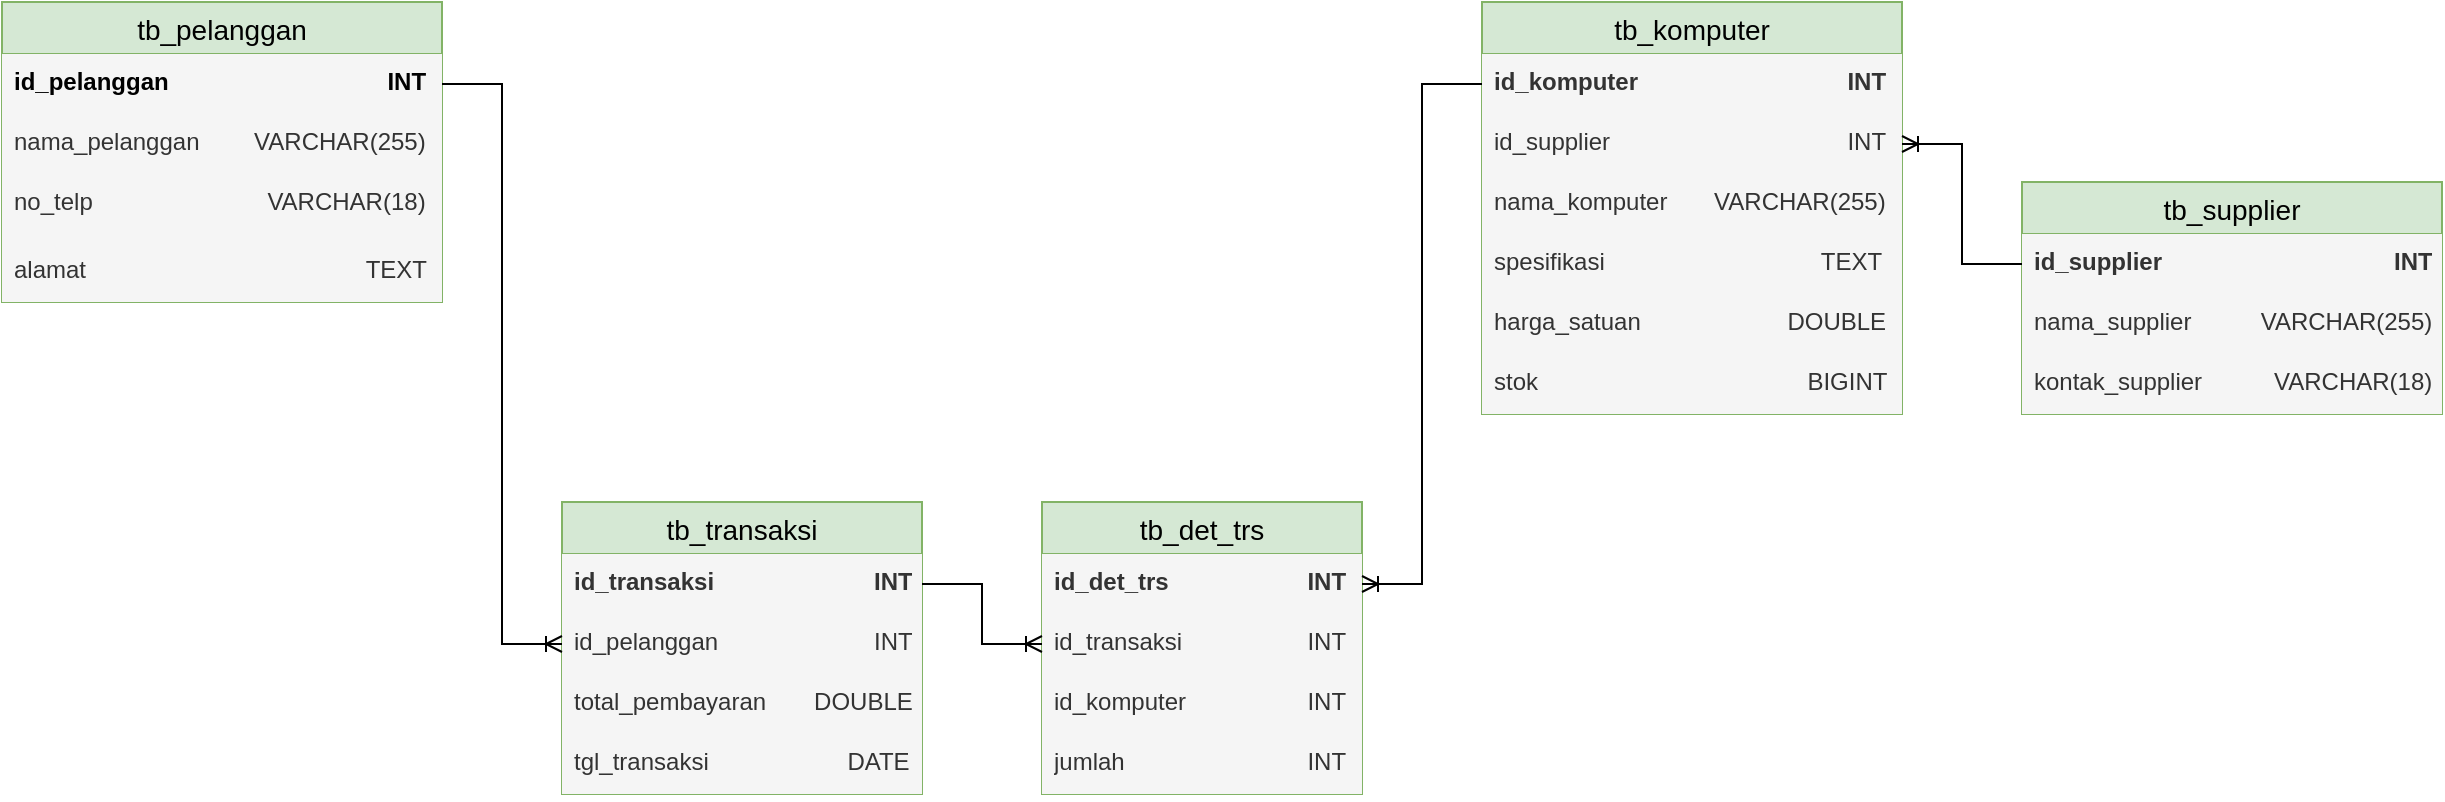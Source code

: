 <mxfile version="24.7.13">
  <diagram id="R2lEEEUBdFMjLlhIrx00" name="Page-1">
    <mxGraphModel dx="1345" dy="729" grid="1" gridSize="10" guides="1" tooltips="1" connect="1" arrows="1" fold="1" page="1" pageScale="1" pageWidth="850" pageHeight="1100" math="0" shadow="0" extFonts="Permanent Marker^https://fonts.googleapis.com/css?family=Permanent+Marker">
      <root>
        <mxCell id="0" />
        <mxCell id="1" parent="0" />
        <mxCell id="3gcyzZ8czL5qvV0F5sZ--88" value="tb_pelanggan" style="swimlane;fontStyle=0;childLayout=stackLayout;horizontal=1;startSize=26;horizontalStack=0;resizeParent=1;resizeParentMax=0;resizeLast=0;collapsible=1;marginBottom=0;align=center;fontSize=14;movable=1;resizable=1;rotatable=1;deletable=1;editable=1;locked=0;connectable=1;fillColor=#d5e8d4;strokeColor=#82b366;fontColor=#000000;" parent="1" vertex="1">
          <mxGeometry width="220" height="150" as="geometry">
            <mxRectangle width="130" height="30" as="alternateBounds" />
          </mxGeometry>
        </mxCell>
        <mxCell id="3gcyzZ8czL5qvV0F5sZ--89" value="&lt;div style=&quot;&quot;&gt;&lt;span style=&quot;background-color: initial; color: rgb(0, 0, 0); --darkreader-inline-bgcolor: initial; --darkreader-inline-color: #e8e6e3;&quot; data-darkreader-inline-bgcolor=&quot;&quot; data-darkreader-inline-color=&quot;&quot;&gt;&lt;b&gt;id_pelanggan&lt;/b&gt;&lt;/span&gt;&lt;span data-darkreader-inline-bgcolor=&quot;&quot; data-darkreader-inline-color=&quot;&quot; style=&quot;color: rgb(232, 230, 227); font-family: monospace; font-size: 0px; text-wrap: nowrap; background-color: initial; --darkreader-inline-color: #d8d4cf; --darkreader-inline-bgcolor: initial;&quot;&gt;%3CmxGraphModel%3E%3Croot%3E%3CmxCell%20id%3D%220%22%2F%3E%3CmxCell%20id%3D%221%22%20parent%3D%220%22%2F%3E%3CmxCell%20id%3D%222%22%20value%3D%22%22%20style%3D%22shape%3Dimage%3Bhtml%3D1%3BverticalAlign%3Dtop%3BverticalLabelPosition%3Dbottom%3BlabelBackgroundColor%3D%23ffffff%3BimageAspect%3D0%3Baspect%3Dfixed%3Bimage%3Dhttps%3A%2F%2Fcdn0.iconfinder.com%2Fdata%2Ficons%2Fphosphor-regular-vol-3%2F256%2Fkey-128.png%22%20vertex%3D%221%22%20parent%3D%221%22%3E%3CmxGeometry%20x%3D%2230%22%20y%3D%22206%22%20width%3D%2210%22%20height%3D%2210%22%20as%3D%22geometry%22%2F%3E%3C%2FmxCell%3E%3C%2Froot%3E%3C%2FmxGraphModel%3E&lt;/span&gt;&lt;span style=&quot;color: rgb(0, 0, 0); --darkreader-inline-color: #e8e6e3;&quot; data-darkreader-inline-color=&quot;&quot;&gt;&lt;b&gt;&amp;nbsp;&lt;/b&gt;&lt;/span&gt;&lt;span style=&quot;text-wrap: nowrap; color: rgb(232, 230, 227); font-family: monospace; font-size: 0px; --darkreader-inline-color: #d8d4cf;&quot; data-darkreader-inline-color=&quot;&quot;&gt;%3CmxGraphModel%3E%3Croot%3E%3CmxCell%20id%3D%220%22%2F%3E%3CmxCell%20id%3D%221%22%20parent%3D%220%22%2F%3E%3CmxCell%20id%3D%222%22%20value%3D%22%22%20style%3D%22shape%3Dimage%3Bhtml%3D1%3BverticalAlign%3Dtop%3BverticalLabelPosition%3Dbottom%3BlabelBackgroundColor%3D%23ffffff%3BimageAspect%3D0%3Baspect%3Dfixed%3Bimage%3Dhttps%3A%2F%2Fcdn0.iconfinder.com%2Fdata%2Ficons%2Fphosphor-regular-vol-3%2F256%2Fkey-128.png%22%20vertex%3D%221%22%20parent%3D%221%22%3E%3CmxGeometry%20x%3D%2230%22%20y%3D%22220%22%20width%3D%2210%22%20height%3D%2210%22%20as%3D%22geometry%22%2F%3E%3C%2FmxCell%3E%3C%2Froot%3E%3C%2FmxGraphModel%3E&lt;/span&gt;&lt;span style=&quot;text-wrap: nowrap; color: rgb(232, 230, 227); font-family: monospace; font-size: 0px; --darkreader-inline-color: #d8d4cf;&quot; data-darkreader-inline-color=&quot;&quot;&gt;%3CmxGraphModel%3E%3Croot%3E%3CmxCell%20id%3D%220%22%2F%3E%3CmxCell%20id%3D%221%22%20parent%3D%220%22%2F%3E%3CmxCell%20id%3D%222%22%20value%3D%22%22%20style%3D%22shape%3Dimage%3Bhtml%3D1%3BverticalAlign%3Dtop%3BverticalLabelPosition%3Dbottom%3BlabelBackgroundColor%3D%23ffffff%3BimageAspect%3D0%3Baspect%3Dfixed%3Bimage%3Dhttps%3A%2F%2Fcdn0.iconfinder.com%2Fdata%2Ficons%2Fphosphor-regular-vol-3%2F256%2Fkey-128.png%22%20vertex%3D%221%22%20parent%3D%221%22%3E%3CmxGeometry%20x%3D%2230%22%20y%3D%22220%22%20width%3D%2210%22%20height%3D%2210%22%20as%3D%22geometry%22%2F%3E%3C%2FmxCell%3E%3C%2Froot%3E%3C%2FmxGraphModel%3E&lt;/span&gt;&lt;b data-darkreader-inline-bgcolor=&quot;&quot; style=&quot;background-color: initial; color: rgb(0, 0, 0); --darkreader-inline-color: #e8e6e3; --darkreader-inline-bgcolor: initial;&quot; data-darkreader-inline-color=&quot;&quot;&gt;&lt;span style=&quot;white-space: pre;&quot;&gt;&#x9;&lt;span style=&quot;white-space: pre;&quot;&gt;&#x9;&lt;/span&gt;&lt;span style=&quot;white-space: pre;&quot;&gt;&#x9;&lt;/span&gt;&lt;span style=&quot;white-space: pre;&quot;&gt;&#x9;&lt;/span&gt;&lt;/span&gt;INT&lt;/b&gt;&lt;/div&gt;" style="text;strokeColor=none;fillColor=#f5f5f5;spacingLeft=4;spacingRight=4;overflow=hidden;rotatable=0;points=[[0,0.5],[1,0.5]];portConstraint=eastwest;fontSize=12;whiteSpace=wrap;html=1;align=left;fontColor=#333333;" parent="3gcyzZ8czL5qvV0F5sZ--88" vertex="1">
          <mxGeometry y="26" width="220" height="30" as="geometry" />
        </mxCell>
        <mxCell id="3gcyzZ8czL5qvV0F5sZ--90" value="nama_pelanggan &lt;span style=&quot;white-space: pre;&quot;&gt;&#x9;&amp;nbsp;&lt;/span&gt;&amp;nbsp; &amp;nbsp;VARCHAR(255)" style="text;strokeColor=none;fillColor=#f5f5f5;spacingLeft=4;spacingRight=4;overflow=hidden;rotatable=0;points=[[0,0.5],[1,0.5]];portConstraint=eastwest;fontSize=12;whiteSpace=wrap;html=1;fontColor=#333333;" parent="3gcyzZ8czL5qvV0F5sZ--88" vertex="1">
          <mxGeometry y="56" width="220" height="30" as="geometry" />
        </mxCell>
        <mxCell id="3gcyzZ8czL5qvV0F5sZ--91" value="no_telp &lt;span style=&quot;white-space: pre;&quot;&gt;&#x9;&lt;/span&gt;&lt;span style=&quot;white-space: pre;&quot;&gt;&#x9;&lt;/span&gt;&lt;span style=&quot;white-space: pre;&quot;&gt;&#x9;&lt;/span&gt;&amp;nbsp; &amp;nbsp; &amp;nbsp; VARCHAR(18)" style="text;strokeColor=none;fillColor=#f5f5f5;spacingLeft=4;spacingRight=4;overflow=hidden;rotatable=0;points=[[0,0.5],[1,0.5]];portConstraint=eastwest;fontSize=12;whiteSpace=wrap;html=1;fontColor=#333333;" parent="3gcyzZ8czL5qvV0F5sZ--88" vertex="1">
          <mxGeometry y="86" width="220" height="34" as="geometry" />
        </mxCell>
        <mxCell id="3gcyzZ8czL5qvV0F5sZ--110" value="alamat&amp;nbsp; &amp;nbsp; &amp;nbsp; &amp;nbsp; &amp;nbsp; &amp;nbsp; &amp;nbsp; &amp;nbsp; &amp;nbsp; &amp;nbsp; &amp;nbsp; &amp;nbsp; &amp;nbsp; &amp;nbsp; &amp;nbsp; &amp;nbsp; &amp;nbsp; &amp;nbsp; &amp;nbsp; &amp;nbsp; &amp;nbsp; TEXT" style="text;strokeColor=none;fillColor=#f5f5f5;spacingLeft=4;spacingRight=4;overflow=hidden;rotatable=0;points=[[0,0.5],[1,0.5]];portConstraint=eastwest;fontSize=12;whiteSpace=wrap;html=1;fontColor=#333333;" parent="3gcyzZ8czL5qvV0F5sZ--88" vertex="1">
          <mxGeometry y="120" width="220" height="30" as="geometry" />
        </mxCell>
        <mxCell id="3gcyzZ8czL5qvV0F5sZ--82" value="tb_transaksi" style="swimlane;fontStyle=0;childLayout=stackLayout;horizontal=1;startSize=26;horizontalStack=0;resizeParent=1;resizeParentMax=0;resizeLast=0;collapsible=1;marginBottom=0;align=center;fontSize=14;fillColor=#d5e8d4;strokeColor=#82b366;" parent="1" vertex="1">
          <mxGeometry x="280" y="250" width="180" height="146" as="geometry" />
        </mxCell>
        <mxCell id="3gcyzZ8czL5qvV0F5sZ--83" value="&lt;b&gt;id_transaksi &lt;span style=&quot;white-space: pre;&quot;&gt;&#x9;&lt;/span&gt;&lt;span style=&quot;white-space: pre;&quot;&gt;&#x9;&lt;/span&gt;&lt;span style=&quot;white-space: pre;&quot;&gt;&#x9;&lt;/span&gt;&amp;nbsp; &amp;nbsp; &amp;nbsp;INT&lt;/b&gt;" style="text;strokeColor=none;fillColor=#f5f5f5;spacingLeft=4;spacingRight=4;overflow=hidden;rotatable=0;points=[[0,0.5],[1,0.5]];portConstraint=eastwest;fontSize=12;whiteSpace=wrap;html=1;fontColor=#333333;" parent="3gcyzZ8czL5qvV0F5sZ--82" vertex="1">
          <mxGeometry y="26" width="180" height="30" as="geometry" />
        </mxCell>
        <mxCell id="3gcyzZ8czL5qvV0F5sZ--84" value="id_pelanggan &lt;span style=&quot;white-space: pre;&quot;&gt;&#x9;&lt;/span&gt;&lt;span style=&quot;white-space: pre;&quot;&gt;&#x9;&lt;/span&gt;&lt;span style=&quot;white-space: pre;&quot;&gt;&#x9;&lt;/span&gt;&amp;nbsp; &amp;nbsp; &amp;nbsp;INT" style="text;strokeColor=none;fillColor=#f5f5f5;spacingLeft=4;spacingRight=4;overflow=hidden;rotatable=0;points=[[0,0.5],[1,0.5]];portConstraint=eastwest;fontSize=12;whiteSpace=wrap;html=1;fontColor=#333333;" parent="3gcyzZ8czL5qvV0F5sZ--82" vertex="1">
          <mxGeometry y="56" width="180" height="30" as="geometry" />
        </mxCell>
        <mxCell id="3gcyzZ8czL5qvV0F5sZ--85" value="total_pembayaran &lt;span style=&quot;white-space: pre;&quot;&gt;&#x9;&lt;/span&gt;&amp;nbsp; &amp;nbsp; DOUBLE" style="text;strokeColor=none;fillColor=#f5f5f5;spacingLeft=4;spacingRight=4;overflow=hidden;rotatable=0;points=[[0,0.5],[1,0.5]];portConstraint=eastwest;fontSize=12;whiteSpace=wrap;html=1;fontColor=#333333;" parent="3gcyzZ8czL5qvV0F5sZ--82" vertex="1">
          <mxGeometry y="86" width="180" height="30" as="geometry" />
        </mxCell>
        <mxCell id="3gcyzZ8czL5qvV0F5sZ--114" value="tgl_transaksi &lt;span style=&quot;white-space: pre;&quot;&gt;&#x9;&lt;/span&gt;&lt;span style=&quot;white-space: pre;&quot;&gt;&#x9;&lt;/span&gt;&lt;span style=&quot;white-space: pre;&quot;&gt;&#x9;&lt;/span&gt;&amp;nbsp;DATE" style="text;strokeColor=none;fillColor=#f5f5f5;spacingLeft=4;spacingRight=4;overflow=hidden;rotatable=0;points=[[0,0.5],[1,0.5]];portConstraint=eastwest;fontSize=12;whiteSpace=wrap;html=1;fontColor=#333333;" parent="3gcyzZ8czL5qvV0F5sZ--82" vertex="1">
          <mxGeometry y="116" width="180" height="30" as="geometry" />
        </mxCell>
        <mxCell id="3gcyzZ8czL5qvV0F5sZ--92" value="tb_supplier" style="swimlane;fontStyle=0;childLayout=stackLayout;horizontal=1;startSize=26;horizontalStack=0;resizeParent=1;resizeParentMax=0;resizeLast=0;collapsible=1;marginBottom=0;align=center;fontSize=14;fillColor=#d5e8d4;strokeColor=#82b366;" parent="1" vertex="1">
          <mxGeometry x="1010" y="90" width="210" height="116" as="geometry" />
        </mxCell>
        <mxCell id="3gcyzZ8czL5qvV0F5sZ--93" value="&lt;b&gt;id_supplier&lt;span style=&quot;white-space: pre;&quot;&gt;&#x9;&lt;span style=&quot;white-space: pre;&quot;&gt;&#x9;&lt;/span&gt;&lt;span style=&quot;white-space: pre;&quot;&gt;&#x9;&lt;span style=&quot;white-space: pre;&quot;&gt;&#x9;&lt;/span&gt;      &lt;/span&gt;&lt;/span&gt;INT&lt;/b&gt;" style="text;strokeColor=none;fillColor=#f5f5f5;spacingLeft=4;spacingRight=4;overflow=hidden;rotatable=0;points=[[0,0.5],[1,0.5]];portConstraint=eastwest;fontSize=12;whiteSpace=wrap;html=1;fontColor=#333333;" parent="3gcyzZ8czL5qvV0F5sZ--92" vertex="1">
          <mxGeometry y="26" width="210" height="30" as="geometry" />
        </mxCell>
        <mxCell id="3gcyzZ8czL5qvV0F5sZ--94" value="nama_supplier &lt;span style=&quot;white-space: pre;&quot;&gt;&#x9;&lt;/span&gt;&amp;nbsp; VARCHAR(255)" style="text;strokeColor=none;fillColor=#f5f5f5;spacingLeft=4;spacingRight=4;overflow=hidden;rotatable=0;points=[[0,0.5],[1,0.5]];portConstraint=eastwest;fontSize=12;whiteSpace=wrap;html=1;fontColor=#333333;" parent="3gcyzZ8czL5qvV0F5sZ--92" vertex="1">
          <mxGeometry y="56" width="210" height="30" as="geometry" />
        </mxCell>
        <mxCell id="3gcyzZ8czL5qvV0F5sZ--95" value="kontak_supplier &lt;span style=&quot;white-space: pre;&quot;&gt;&#x9;&lt;/span&gt;&amp;nbsp; &amp;nbsp; VARCHAR(18)" style="text;strokeColor=none;fillColor=#f5f5f5;spacingLeft=4;spacingRight=4;overflow=hidden;rotatable=0;points=[[0,0.5],[1,0.5]];portConstraint=eastwest;fontSize=12;whiteSpace=wrap;html=1;fontColor=#333333;" parent="3gcyzZ8czL5qvV0F5sZ--92" vertex="1">
          <mxGeometry y="86" width="210" height="30" as="geometry" />
        </mxCell>
        <mxCell id="3gcyzZ8czL5qvV0F5sZ--96" value="tb_det_trs" style="swimlane;fontStyle=0;childLayout=stackLayout;horizontal=1;startSize=26;horizontalStack=0;resizeParent=1;resizeParentMax=0;resizeLast=0;collapsible=1;marginBottom=0;align=center;fontSize=14;fillColor=#d5e8d4;strokeColor=#82b366;" parent="1" vertex="1">
          <mxGeometry x="520" y="250" width="160" height="146" as="geometry" />
        </mxCell>
        <mxCell id="3gcyzZ8czL5qvV0F5sZ--97" value="&lt;b&gt;id_det_trs&amp;nbsp;&lt;span style=&quot;white-space: pre;&quot;&gt;&#x9;&lt;span style=&quot;white-space: pre;&quot;&gt;&#x9;&lt;/span&gt; &lt;/span&gt;&amp;nbsp; &amp;nbsp; &amp;nbsp;INT&lt;/b&gt;" style="text;strokeColor=none;fillColor=#f5f5f5;spacingLeft=4;spacingRight=4;overflow=hidden;rotatable=0;points=[[0,0.5],[1,0.5]];portConstraint=eastwest;fontSize=12;whiteSpace=wrap;html=1;fontColor=#333333;" parent="3gcyzZ8czL5qvV0F5sZ--96" vertex="1">
          <mxGeometry y="26" width="160" height="30" as="geometry" />
        </mxCell>
        <mxCell id="3gcyzZ8czL5qvV0F5sZ--98" value="id_transaksi &lt;span style=&quot;white-space: pre;&quot;&gt;&#x9;&lt;/span&gt;&lt;span style=&quot;white-space: pre;&quot;&gt;&#x9;&lt;/span&gt;&amp;nbsp; &amp;nbsp; &amp;nbsp; INT" style="text;strokeColor=none;fillColor=#f5f5f5;spacingLeft=4;spacingRight=4;overflow=hidden;rotatable=0;points=[[0,0.5],[1,0.5]];portConstraint=eastwest;fontSize=12;whiteSpace=wrap;html=1;fontColor=#333333;" parent="3gcyzZ8czL5qvV0F5sZ--96" vertex="1">
          <mxGeometry y="56" width="160" height="30" as="geometry" />
        </mxCell>
        <mxCell id="3gcyzZ8czL5qvV0F5sZ--99" value="id_komputer &lt;span style=&quot;white-space: pre;&quot;&gt;&#x9;&lt;/span&gt;&lt;span style=&quot;white-space: pre;&quot;&gt;&#x9;&lt;/span&gt;&amp;nbsp; &amp;nbsp; &amp;nbsp; INT" style="text;strokeColor=none;fillColor=#f5f5f5;spacingLeft=4;spacingRight=4;overflow=hidden;rotatable=0;points=[[0,0.5],[1,0.5]];portConstraint=eastwest;fontSize=12;whiteSpace=wrap;html=1;fontColor=#333333;" parent="3gcyzZ8czL5qvV0F5sZ--96" vertex="1">
          <mxGeometry y="86" width="160" height="30" as="geometry" />
        </mxCell>
        <mxCell id="3gcyzZ8czL5qvV0F5sZ--115" value="jumlah&amp;nbsp; &amp;nbsp;&lt;span style=&quot;white-space: pre;&quot;&gt;&#x9;&lt;/span&gt;&lt;span style=&quot;white-space: pre;&quot;&gt;&#x9;&lt;/span&gt;&lt;span style=&quot;white-space: pre;&quot;&gt;&#x9;&lt;/span&gt;&amp;nbsp; &amp;nbsp; &amp;nbsp; INT" style="text;strokeColor=none;fillColor=#f5f5f5;spacingLeft=4;spacingRight=4;overflow=hidden;rotatable=0;points=[[0,0.5],[1,0.5]];portConstraint=eastwest;fontSize=12;whiteSpace=wrap;html=1;fontColor=#333333;" parent="3gcyzZ8czL5qvV0F5sZ--96" vertex="1">
          <mxGeometry y="116" width="160" height="30" as="geometry" />
        </mxCell>
        <mxCell id="3gcyzZ8czL5qvV0F5sZ--100" value="tb_komputer" style="swimlane;fontStyle=0;childLayout=stackLayout;horizontal=1;startSize=26;horizontalStack=0;resizeParent=1;resizeParentMax=0;resizeLast=0;collapsible=1;marginBottom=0;align=center;fontSize=14;fillColor=#d5e8d4;strokeColor=#82b366;" parent="1" vertex="1">
          <mxGeometry x="740" width="210" height="206" as="geometry" />
        </mxCell>
        <mxCell id="3gcyzZ8czL5qvV0F5sZ--101" value="&lt;b&gt;id_komputer &lt;span style=&quot;white-space: pre;&quot;&gt;&#x9;&lt;/span&gt;&lt;span style=&quot;white-space: pre;&quot;&gt;&#x9;&lt;/span&gt;&lt;span style=&quot;white-space: pre;&quot;&gt;&#x9;&lt;/span&gt;&lt;span style=&quot;white-space: pre;&quot;&gt;&#x9;&lt;/span&gt;&amp;nbsp; &amp;nbsp; &amp;nbsp;INT&lt;/b&gt;" style="text;strokeColor=none;fillColor=#f5f5f5;spacingLeft=4;spacingRight=4;overflow=hidden;rotatable=0;points=[[0,0.5],[1,0.5]];portConstraint=eastwest;fontSize=12;whiteSpace=wrap;html=1;fontColor=#333333;" parent="3gcyzZ8czL5qvV0F5sZ--100" vertex="1">
          <mxGeometry y="26" width="210" height="30" as="geometry" />
        </mxCell>
        <mxCell id="3gcyzZ8czL5qvV0F5sZ--113" value="id_supplier &lt;span style=&quot;white-space: pre;&quot;&gt;&#x9;&lt;/span&gt;&lt;span style=&quot;white-space: pre;&quot;&gt;&#x9;&lt;/span&gt;&lt;span style=&quot;white-space: pre;&quot;&gt;&#x9;&lt;/span&gt;&lt;span style=&quot;white-space: pre;&quot;&gt;&#x9;&lt;/span&gt;&amp;nbsp; &amp;nbsp; &amp;nbsp;INT" style="text;strokeColor=none;fillColor=#f5f5f5;spacingLeft=4;spacingRight=4;overflow=hidden;rotatable=0;points=[[0,0.5],[1,0.5]];portConstraint=eastwest;fontSize=12;whiteSpace=wrap;html=1;fontColor=#333333;" parent="3gcyzZ8czL5qvV0F5sZ--100" vertex="1">
          <mxGeometry y="56" width="210" height="30" as="geometry" />
        </mxCell>
        <mxCell id="3gcyzZ8czL5qvV0F5sZ--103" value="nama_komputer&amp;nbsp; &amp;nbsp; &amp;nbsp; &amp;nbsp;VARCHAR(255)" style="text;strokeColor=none;fillColor=#f5f5f5;spacingLeft=4;spacingRight=4;overflow=hidden;rotatable=0;points=[[0,0.5],[1,0.5]];portConstraint=eastwest;fontSize=12;whiteSpace=wrap;html=1;fontColor=#333333;" parent="3gcyzZ8czL5qvV0F5sZ--100" vertex="1">
          <mxGeometry y="86" width="210" height="30" as="geometry" />
        </mxCell>
        <mxCell id="3gcyzZ8czL5qvV0F5sZ--111" value="spesifikasi &lt;span style=&quot;white-space: pre;&quot;&gt;&#x9;&lt;/span&gt;&lt;span style=&quot;white-space: pre;&quot;&gt;&#x9;&lt;/span&gt;&lt;span style=&quot;white-space: pre;&quot;&gt;&#x9;&lt;/span&gt;&lt;span style=&quot;white-space: pre;&quot;&gt;&#x9;&lt;/span&gt;&amp;nbsp;TEXT" style="text;strokeColor=none;fillColor=#f5f5f5;spacingLeft=4;spacingRight=4;overflow=hidden;rotatable=0;points=[[0,0.5],[1,0.5]];portConstraint=eastwest;fontSize=12;whiteSpace=wrap;html=1;fontColor=#333333;" parent="3gcyzZ8czL5qvV0F5sZ--100" vertex="1">
          <mxGeometry y="116" width="210" height="30" as="geometry" />
        </mxCell>
        <mxCell id="3gcyzZ8czL5qvV0F5sZ--112" value="harga_satuan &lt;span style=&quot;white-space: pre;&quot;&gt;&#x9;&lt;/span&gt;&lt;span style=&quot;white-space: pre;&quot;&gt;&#x9;&lt;/span&gt;&lt;span style=&quot;white-space: pre;&quot;&gt;&#x9;&lt;/span&gt;&amp;nbsp; &amp;nbsp; DOUBLE" style="text;strokeColor=none;fillColor=#f5f5f5;spacingLeft=4;spacingRight=4;overflow=hidden;rotatable=0;points=[[0,0.5],[1,0.5]];portConstraint=eastwest;fontSize=12;whiteSpace=wrap;html=1;fontColor=#333333;" parent="3gcyzZ8czL5qvV0F5sZ--100" vertex="1">
          <mxGeometry y="146" width="210" height="30" as="geometry" />
        </mxCell>
        <mxCell id="3gcyzZ8czL5qvV0F5sZ--102" value="stok&amp;nbsp; &lt;span style=&quot;white-space: pre;&quot;&gt;&#x9;&lt;/span&gt;&lt;span style=&quot;white-space: pre;&quot;&gt;&#x9;&lt;/span&gt;&lt;span style=&quot;white-space: pre;&quot;&gt;&#x9;&lt;/span&gt;&lt;span style=&quot;white-space: pre;&quot;&gt;&#x9;&lt;/span&gt;&amp;nbsp; &amp;nbsp; &amp;nbsp; &amp;nbsp;BIGINT" style="text;strokeColor=none;fillColor=#f5f5f5;spacingLeft=4;spacingRight=4;overflow=hidden;rotatable=0;points=[[0,0.5],[1,0.5]];portConstraint=eastwest;fontSize=12;whiteSpace=wrap;html=1;fontColor=#333333;" parent="3gcyzZ8czL5qvV0F5sZ--100" vertex="1">
          <mxGeometry y="176" width="210" height="30" as="geometry" />
        </mxCell>
        <mxCell id="zOzJhsgFv2b8sPtvPMMc-5" value="" style="edgeStyle=entityRelationEdgeStyle;fontSize=12;html=1;endArrow=ERoneToMany;rounded=0;entryX=0;entryY=0.5;entryDx=0;entryDy=0;exitX=1;exitY=0.5;exitDx=0;exitDy=0;" edge="1" parent="1" source="3gcyzZ8czL5qvV0F5sZ--89" target="3gcyzZ8czL5qvV0F5sZ--84">
          <mxGeometry width="100" height="100" relative="1" as="geometry">
            <mxPoint x="210" y="190" as="sourcePoint" />
            <mxPoint x="310" y="90" as="targetPoint" />
          </mxGeometry>
        </mxCell>
        <mxCell id="zOzJhsgFv2b8sPtvPMMc-6" value="" style="edgeStyle=entityRelationEdgeStyle;fontSize=12;html=1;endArrow=ERoneToMany;rounded=0;exitX=1;exitY=0.5;exitDx=0;exitDy=0;entryX=0;entryY=0.5;entryDx=0;entryDy=0;" edge="1" parent="1" source="3gcyzZ8czL5qvV0F5sZ--83" target="3gcyzZ8czL5qvV0F5sZ--98">
          <mxGeometry width="100" height="100" relative="1" as="geometry">
            <mxPoint x="450" y="240" as="sourcePoint" />
            <mxPoint x="550" y="140" as="targetPoint" />
          </mxGeometry>
        </mxCell>
        <mxCell id="zOzJhsgFv2b8sPtvPMMc-8" value="" style="edgeStyle=entityRelationEdgeStyle;fontSize=12;html=1;endArrow=ERoneToMany;rounded=0;entryX=1;entryY=0.5;entryDx=0;entryDy=0;exitX=0;exitY=0.5;exitDx=0;exitDy=0;" edge="1" parent="1" source="3gcyzZ8czL5qvV0F5sZ--101" target="3gcyzZ8czL5qvV0F5sZ--97">
          <mxGeometry width="100" height="100" relative="1" as="geometry">
            <mxPoint x="690" y="40" as="sourcePoint" />
            <mxPoint x="750" y="270" as="targetPoint" />
            <Array as="points">
              <mxPoint x="750" y="170" />
            </Array>
          </mxGeometry>
        </mxCell>
        <mxCell id="zOzJhsgFv2b8sPtvPMMc-9" value="" style="edgeStyle=entityRelationEdgeStyle;fontSize=12;html=1;endArrow=ERoneToMany;rounded=0;exitX=0;exitY=0.5;exitDx=0;exitDy=0;entryX=1;entryY=0.5;entryDx=0;entryDy=0;" edge="1" parent="1" source="3gcyzZ8czL5qvV0F5sZ--93" target="3gcyzZ8czL5qvV0F5sZ--113">
          <mxGeometry width="100" height="100" relative="1" as="geometry">
            <mxPoint x="960" y="140" as="sourcePoint" />
            <mxPoint x="1060" y="40" as="targetPoint" />
          </mxGeometry>
        </mxCell>
      </root>
    </mxGraphModel>
  </diagram>
</mxfile>
